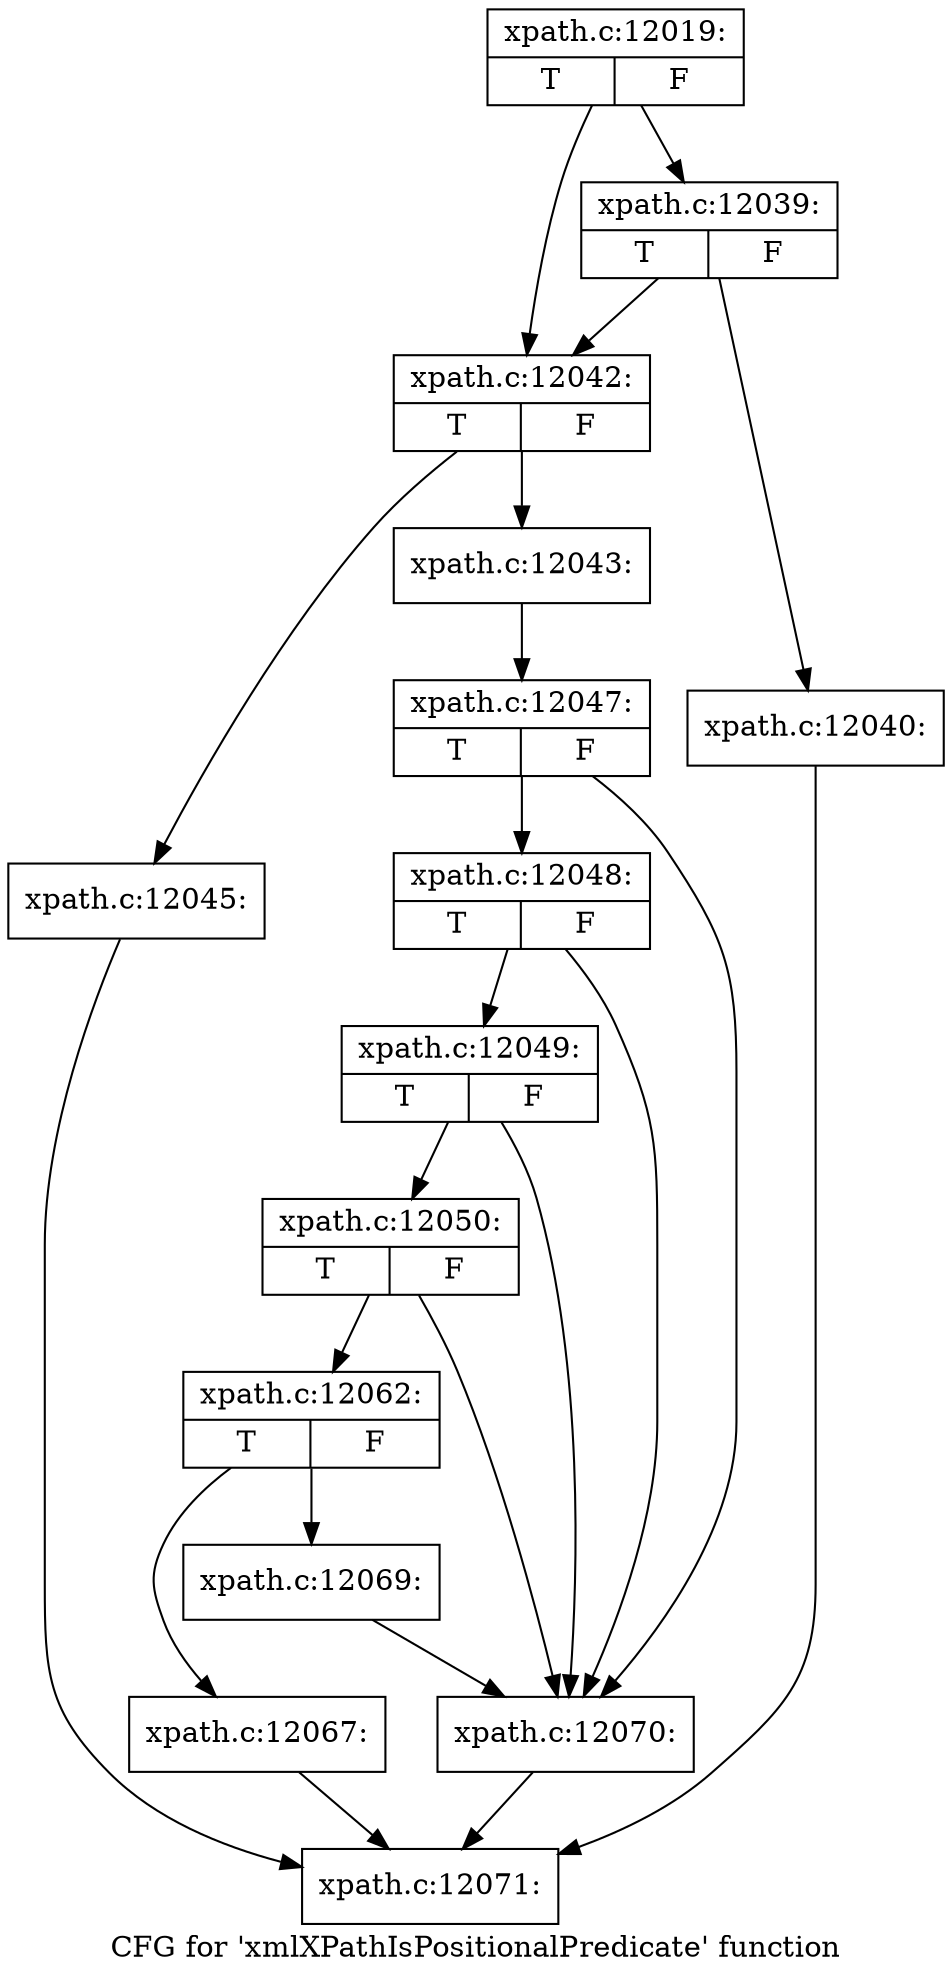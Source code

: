 digraph "CFG for 'xmlXPathIsPositionalPredicate' function" {
	label="CFG for 'xmlXPathIsPositionalPredicate' function";

	Node0x5047560 [shape=record,label="{xpath.c:12019:|{<s0>T|<s1>F}}"];
	Node0x5047560 -> Node0x50486d0;
	Node0x5047560 -> Node0x5048680;
	Node0x50486d0 [shape=record,label="{xpath.c:12039:|{<s0>T|<s1>F}}"];
	Node0x50486d0 -> Node0x5048630;
	Node0x50486d0 -> Node0x5048680;
	Node0x5048630 [shape=record,label="{xpath.c:12040:}"];
	Node0x5048630 -> Node0x5048010;
	Node0x5048680 [shape=record,label="{xpath.c:12042:|{<s0>T|<s1>F}}"];
	Node0x5048680 -> Node0x5049020;
	Node0x5048680 -> Node0x50490c0;
	Node0x5049020 [shape=record,label="{xpath.c:12043:}"];
	Node0x5049020 -> Node0x5049070;
	Node0x50490c0 [shape=record,label="{xpath.c:12045:}"];
	Node0x50490c0 -> Node0x5048010;
	Node0x5049070 [shape=record,label="{xpath.c:12047:|{<s0>T|<s1>F}}"];
	Node0x5049070 -> Node0x504a030;
	Node0x5049070 -> Node0x5049ee0;
	Node0x504a030 [shape=record,label="{xpath.c:12048:|{<s0>T|<s1>F}}"];
	Node0x504a030 -> Node0x5049fb0;
	Node0x504a030 -> Node0x5049ee0;
	Node0x5049fb0 [shape=record,label="{xpath.c:12049:|{<s0>T|<s1>F}}"];
	Node0x5049fb0 -> Node0x5049f30;
	Node0x5049fb0 -> Node0x5049ee0;
	Node0x5049f30 [shape=record,label="{xpath.c:12050:|{<s0>T|<s1>F}}"];
	Node0x5049f30 -> Node0x5049e90;
	Node0x5049f30 -> Node0x5049ee0;
	Node0x5049e90 [shape=record,label="{xpath.c:12062:|{<s0>T|<s1>F}}"];
	Node0x5049e90 -> Node0x504b4f0;
	Node0x5049e90 -> Node0x504b540;
	Node0x504b4f0 [shape=record,label="{xpath.c:12067:}"];
	Node0x504b4f0 -> Node0x5048010;
	Node0x504b540 [shape=record,label="{xpath.c:12069:}"];
	Node0x504b540 -> Node0x5049ee0;
	Node0x5049ee0 [shape=record,label="{xpath.c:12070:}"];
	Node0x5049ee0 -> Node0x5048010;
	Node0x5048010 [shape=record,label="{xpath.c:12071:}"];
}
